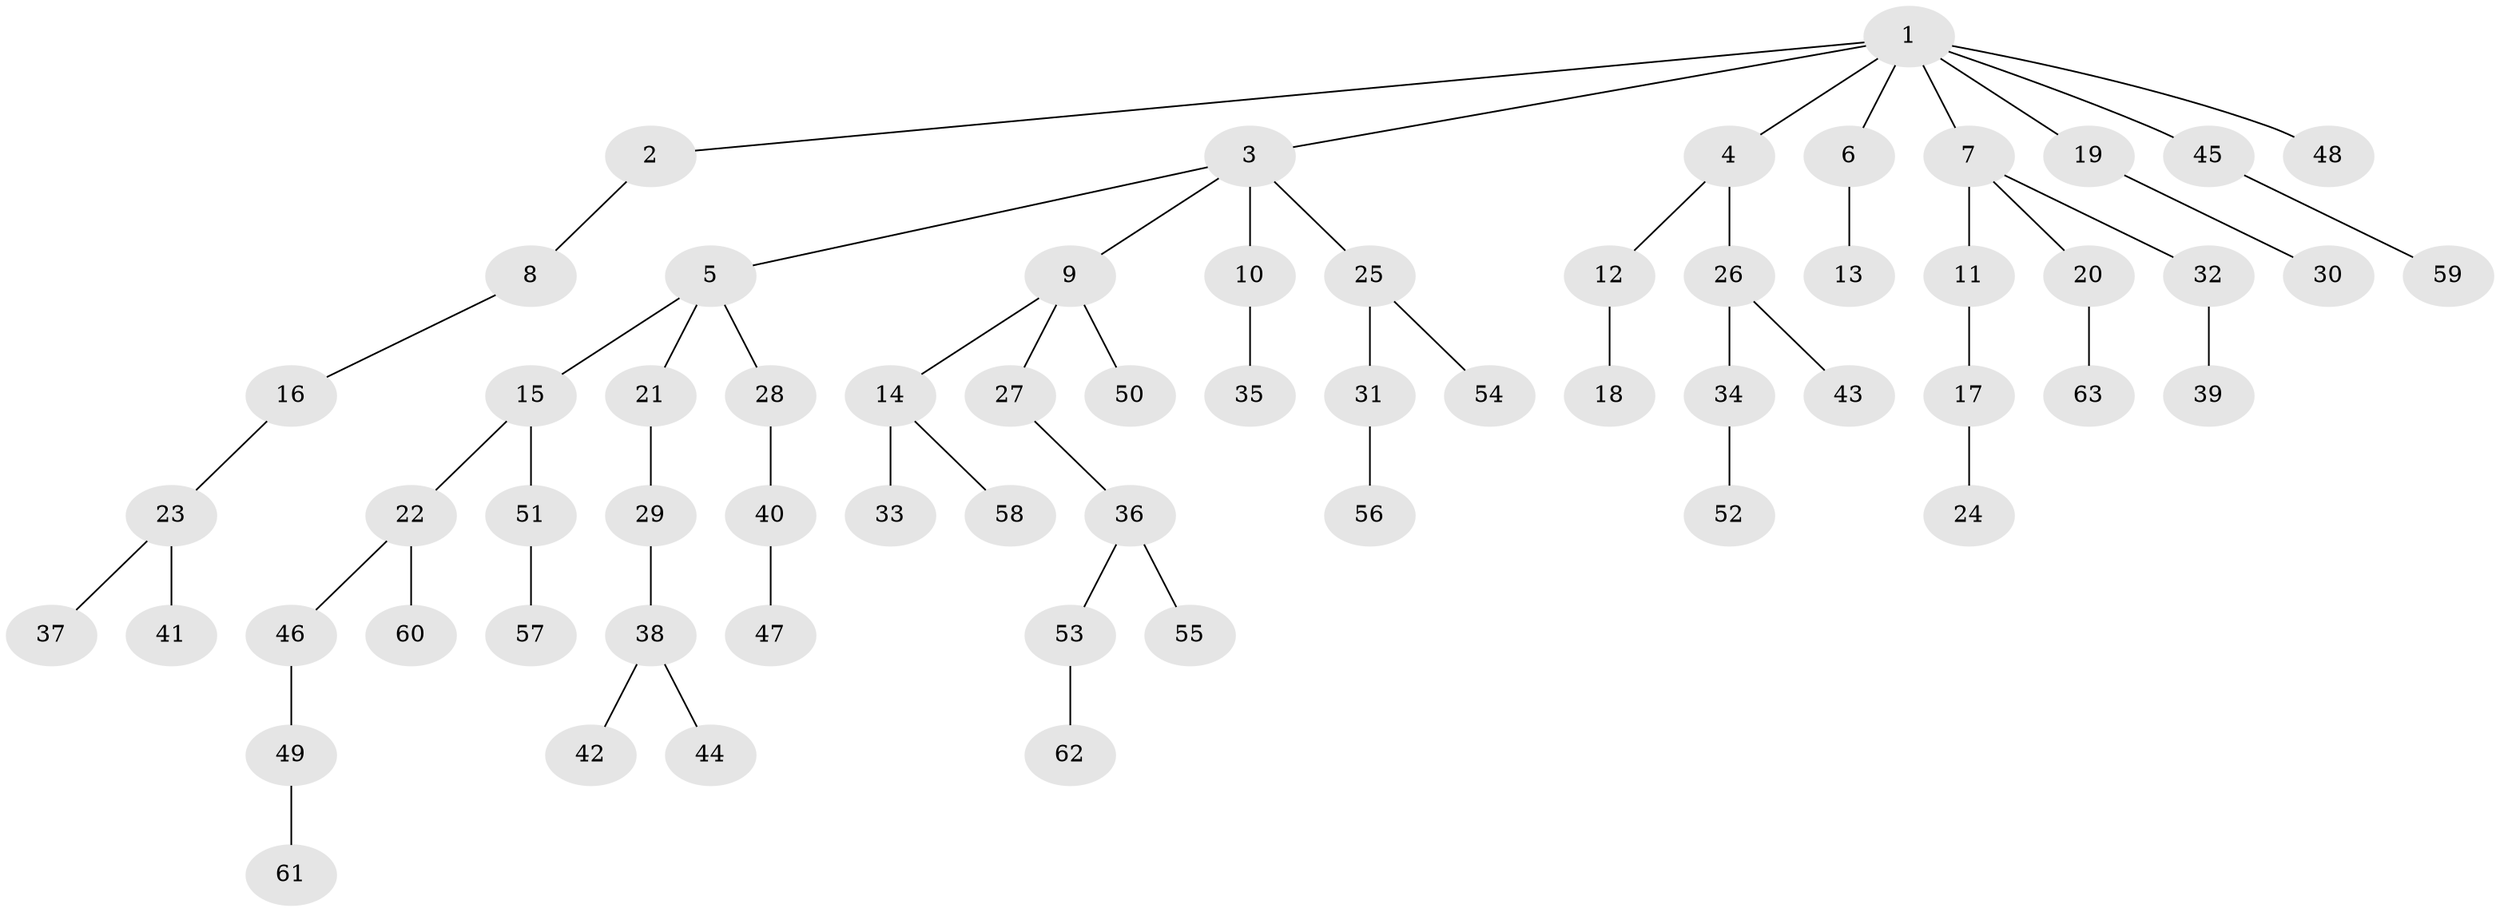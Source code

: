 // Generated by graph-tools (version 1.1) at 2025/15/03/09/25 04:15:40]
// undirected, 63 vertices, 62 edges
graph export_dot {
graph [start="1"]
  node [color=gray90,style=filled];
  1;
  2;
  3;
  4;
  5;
  6;
  7;
  8;
  9;
  10;
  11;
  12;
  13;
  14;
  15;
  16;
  17;
  18;
  19;
  20;
  21;
  22;
  23;
  24;
  25;
  26;
  27;
  28;
  29;
  30;
  31;
  32;
  33;
  34;
  35;
  36;
  37;
  38;
  39;
  40;
  41;
  42;
  43;
  44;
  45;
  46;
  47;
  48;
  49;
  50;
  51;
  52;
  53;
  54;
  55;
  56;
  57;
  58;
  59;
  60;
  61;
  62;
  63;
  1 -- 2;
  1 -- 3;
  1 -- 4;
  1 -- 6;
  1 -- 7;
  1 -- 19;
  1 -- 45;
  1 -- 48;
  2 -- 8;
  3 -- 5;
  3 -- 9;
  3 -- 10;
  3 -- 25;
  4 -- 12;
  4 -- 26;
  5 -- 15;
  5 -- 21;
  5 -- 28;
  6 -- 13;
  7 -- 11;
  7 -- 20;
  7 -- 32;
  8 -- 16;
  9 -- 14;
  9 -- 27;
  9 -- 50;
  10 -- 35;
  11 -- 17;
  12 -- 18;
  14 -- 33;
  14 -- 58;
  15 -- 22;
  15 -- 51;
  16 -- 23;
  17 -- 24;
  19 -- 30;
  20 -- 63;
  21 -- 29;
  22 -- 46;
  22 -- 60;
  23 -- 37;
  23 -- 41;
  25 -- 31;
  25 -- 54;
  26 -- 34;
  26 -- 43;
  27 -- 36;
  28 -- 40;
  29 -- 38;
  31 -- 56;
  32 -- 39;
  34 -- 52;
  36 -- 53;
  36 -- 55;
  38 -- 42;
  38 -- 44;
  40 -- 47;
  45 -- 59;
  46 -- 49;
  49 -- 61;
  51 -- 57;
  53 -- 62;
}
